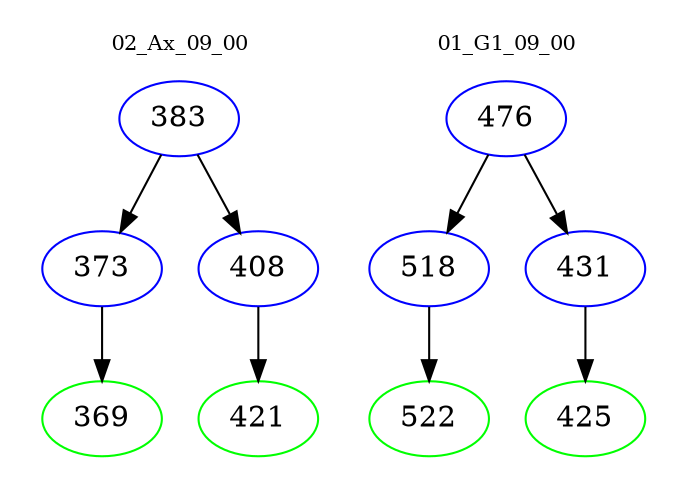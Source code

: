 digraph{
subgraph cluster_0 {
color = white
label = "02_Ax_09_00";
fontsize=10;
T0_383 [label="383", color="blue"]
T0_383 -> T0_373 [color="black"]
T0_373 [label="373", color="blue"]
T0_373 -> T0_369 [color="black"]
T0_369 [label="369", color="green"]
T0_383 -> T0_408 [color="black"]
T0_408 [label="408", color="blue"]
T0_408 -> T0_421 [color="black"]
T0_421 [label="421", color="green"]
}
subgraph cluster_1 {
color = white
label = "01_G1_09_00";
fontsize=10;
T1_476 [label="476", color="blue"]
T1_476 -> T1_518 [color="black"]
T1_518 [label="518", color="blue"]
T1_518 -> T1_522 [color="black"]
T1_522 [label="522", color="green"]
T1_476 -> T1_431 [color="black"]
T1_431 [label="431", color="blue"]
T1_431 -> T1_425 [color="black"]
T1_425 [label="425", color="green"]
}
}
